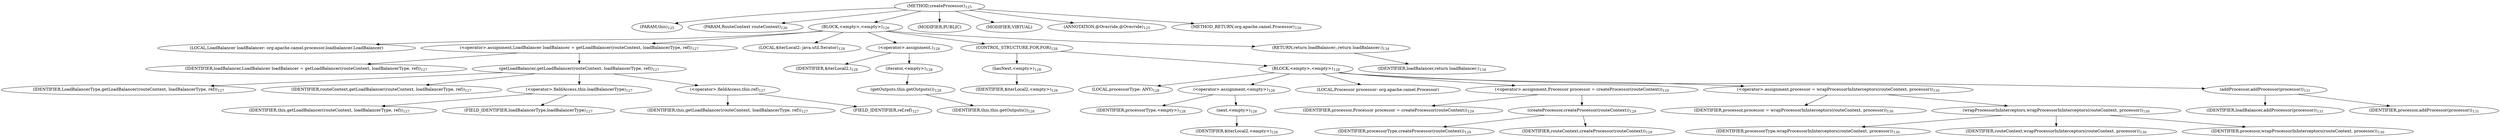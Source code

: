digraph "createProcessor" {  
"270" [label = <(METHOD,createProcessor)<SUB>125</SUB>> ]
"12" [label = <(PARAM,this)<SUB>125</SUB>> ]
"271" [label = <(PARAM,RouteContext routeContext)<SUB>126</SUB>> ]
"272" [label = <(BLOCK,&lt;empty&gt;,&lt;empty&gt;)<SUB>126</SUB>> ]
"273" [label = <(LOCAL,LoadBalancer loadBalancer: org.apache.camel.processor.loadbalancer.LoadBalancer)> ]
"274" [label = <(&lt;operator&gt;.assignment,LoadBalancer loadBalancer = getLoadBalancer(routeContext, loadBalancerType, ref))<SUB>127</SUB>> ]
"275" [label = <(IDENTIFIER,loadBalancer,LoadBalancer loadBalancer = getLoadBalancer(routeContext, loadBalancerType, ref))<SUB>127</SUB>> ]
"276" [label = <(getLoadBalancer,getLoadBalancer(routeContext, loadBalancerType, ref))<SUB>127</SUB>> ]
"277" [label = <(IDENTIFIER,LoadBalancerType,getLoadBalancer(routeContext, loadBalancerType, ref))<SUB>127</SUB>> ]
"278" [label = <(IDENTIFIER,routeContext,getLoadBalancer(routeContext, loadBalancerType, ref))<SUB>127</SUB>> ]
"279" [label = <(&lt;operator&gt;.fieldAccess,this.loadBalancerType)<SUB>127</SUB>> ]
"280" [label = <(IDENTIFIER,this,getLoadBalancer(routeContext, loadBalancerType, ref))<SUB>127</SUB>> ]
"281" [label = <(FIELD_IDENTIFIER,loadBalancerType,loadBalancerType)<SUB>127</SUB>> ]
"282" [label = <(&lt;operator&gt;.fieldAccess,this.ref)<SUB>127</SUB>> ]
"283" [label = <(IDENTIFIER,this,getLoadBalancer(routeContext, loadBalancerType, ref))<SUB>127</SUB>> ]
"284" [label = <(FIELD_IDENTIFIER,ref,ref)<SUB>127</SUB>> ]
"285" [label = <(LOCAL,$iterLocal2: java.util.Iterator)<SUB>128</SUB>> ]
"286" [label = <(&lt;operator&gt;.assignment,)<SUB>128</SUB>> ]
"287" [label = <(IDENTIFIER,$iterLocal2,)<SUB>128</SUB>> ]
"288" [label = <(iterator,&lt;empty&gt;)<SUB>128</SUB>> ]
"289" [label = <(getOutputs,this.getOutputs())<SUB>128</SUB>> ]
"11" [label = <(IDENTIFIER,this,this.getOutputs())<SUB>128</SUB>> ]
"290" [label = <(CONTROL_STRUCTURE,FOR,FOR)<SUB>128</SUB>> ]
"291" [label = <(hasNext,&lt;empty&gt;)<SUB>128</SUB>> ]
"292" [label = <(IDENTIFIER,$iterLocal2,&lt;empty&gt;)<SUB>128</SUB>> ]
"293" [label = <(BLOCK,&lt;empty&gt;,&lt;empty&gt;)<SUB>128</SUB>> ]
"294" [label = <(LOCAL,processorType: ANY)<SUB>128</SUB>> ]
"295" [label = <(&lt;operator&gt;.assignment,&lt;empty&gt;)<SUB>128</SUB>> ]
"296" [label = <(IDENTIFIER,processorType,&lt;empty&gt;)<SUB>128</SUB>> ]
"297" [label = <(next,&lt;empty&gt;)<SUB>128</SUB>> ]
"298" [label = <(IDENTIFIER,$iterLocal2,&lt;empty&gt;)<SUB>128</SUB>> ]
"299" [label = <(LOCAL,Processor processor: org.apache.camel.Processor)> ]
"300" [label = <(&lt;operator&gt;.assignment,Processor processor = createProcessor(routeContext))<SUB>129</SUB>> ]
"301" [label = <(IDENTIFIER,processor,Processor processor = createProcessor(routeContext))<SUB>129</SUB>> ]
"302" [label = <(createProcessor,createProcessor(routeContext))<SUB>129</SUB>> ]
"303" [label = <(IDENTIFIER,processorType,createProcessor(routeContext))<SUB>129</SUB>> ]
"304" [label = <(IDENTIFIER,routeContext,createProcessor(routeContext))<SUB>129</SUB>> ]
"305" [label = <(&lt;operator&gt;.assignment,processor = wrapProcessorInInterceptors(routeContext, processor))<SUB>130</SUB>> ]
"306" [label = <(IDENTIFIER,processor,processor = wrapProcessorInInterceptors(routeContext, processor))<SUB>130</SUB>> ]
"307" [label = <(wrapProcessorInInterceptors,wrapProcessorInInterceptors(routeContext, processor))<SUB>130</SUB>> ]
"308" [label = <(IDENTIFIER,processorType,wrapProcessorInInterceptors(routeContext, processor))<SUB>130</SUB>> ]
"309" [label = <(IDENTIFIER,routeContext,wrapProcessorInInterceptors(routeContext, processor))<SUB>130</SUB>> ]
"310" [label = <(IDENTIFIER,processor,wrapProcessorInInterceptors(routeContext, processor))<SUB>130</SUB>> ]
"311" [label = <(addProcessor,addProcessor(processor))<SUB>131</SUB>> ]
"312" [label = <(IDENTIFIER,loadBalancer,addProcessor(processor))<SUB>131</SUB>> ]
"313" [label = <(IDENTIFIER,processor,addProcessor(processor))<SUB>131</SUB>> ]
"314" [label = <(RETURN,return loadBalancer;,return loadBalancer;)<SUB>134</SUB>> ]
"315" [label = <(IDENTIFIER,loadBalancer,return loadBalancer;)<SUB>134</SUB>> ]
"316" [label = <(MODIFIER,PUBLIC)> ]
"317" [label = <(MODIFIER,VIRTUAL)> ]
"318" [label = <(ANNOTATION,@Override,@Override)<SUB>125</SUB>> ]
"319" [label = <(METHOD_RETURN,org.apache.camel.Processor)<SUB>126</SUB>> ]
  "270" -> "12" 
  "270" -> "271" 
  "270" -> "272" 
  "270" -> "316" 
  "270" -> "317" 
  "270" -> "318" 
  "270" -> "319" 
  "272" -> "273" 
  "272" -> "274" 
  "272" -> "285" 
  "272" -> "286" 
  "272" -> "290" 
  "272" -> "314" 
  "274" -> "275" 
  "274" -> "276" 
  "276" -> "277" 
  "276" -> "278" 
  "276" -> "279" 
  "276" -> "282" 
  "279" -> "280" 
  "279" -> "281" 
  "282" -> "283" 
  "282" -> "284" 
  "286" -> "287" 
  "286" -> "288" 
  "288" -> "289" 
  "289" -> "11" 
  "290" -> "291" 
  "290" -> "293" 
  "291" -> "292" 
  "293" -> "294" 
  "293" -> "295" 
  "293" -> "299" 
  "293" -> "300" 
  "293" -> "305" 
  "293" -> "311" 
  "295" -> "296" 
  "295" -> "297" 
  "297" -> "298" 
  "300" -> "301" 
  "300" -> "302" 
  "302" -> "303" 
  "302" -> "304" 
  "305" -> "306" 
  "305" -> "307" 
  "307" -> "308" 
  "307" -> "309" 
  "307" -> "310" 
  "311" -> "312" 
  "311" -> "313" 
  "314" -> "315" 
}
